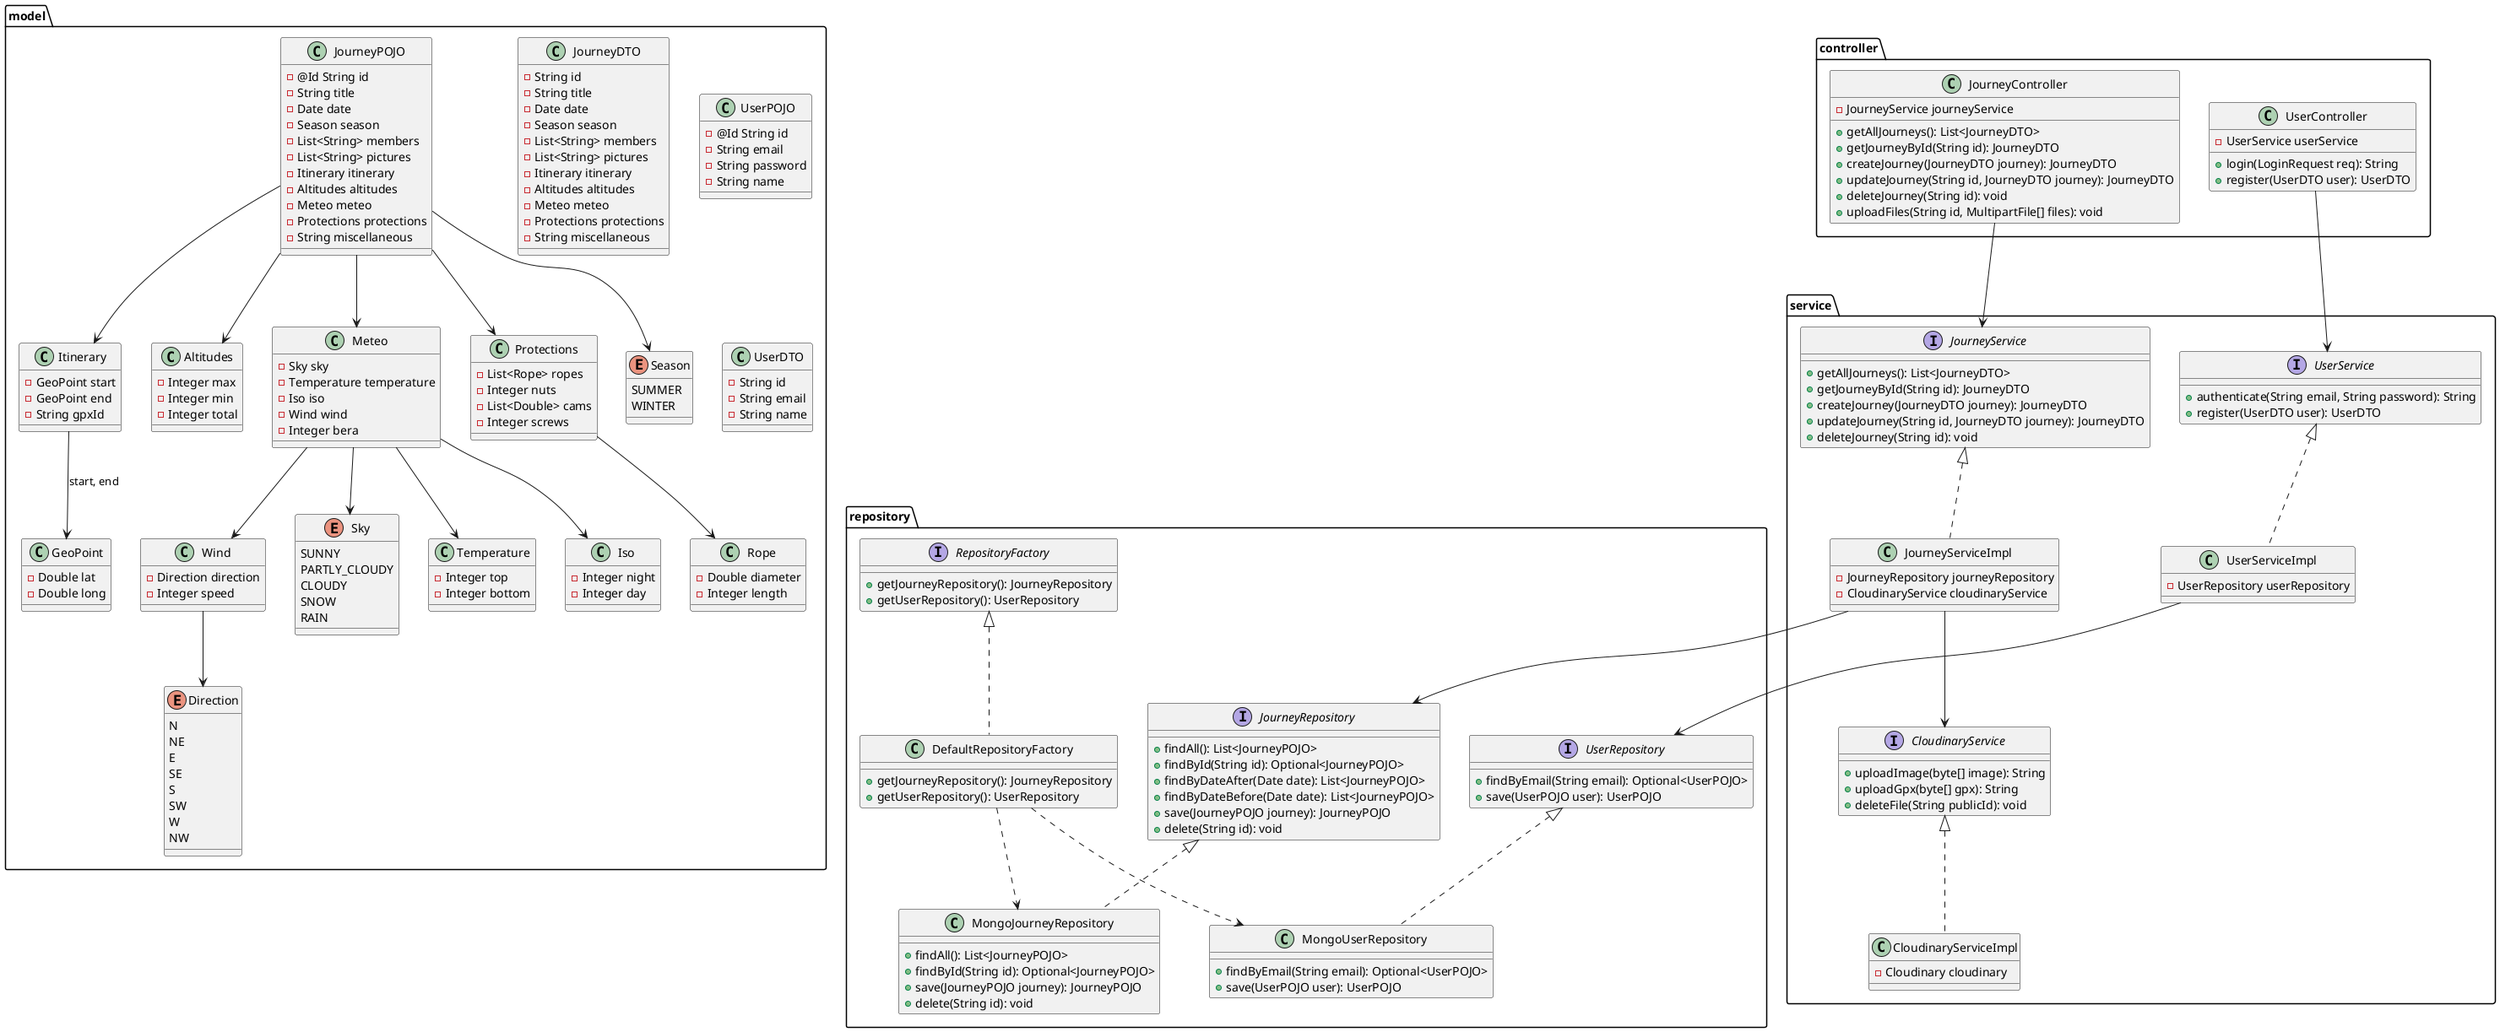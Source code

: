 @startuml

package "model" {
    enum Season {
        SUMMER
        WINTER
    }

    enum Sky {
        SUNNY
        PARTLY_CLOUDY
        CLOUDY
        SNOW
        RAIN
    }

    enum Direction {
        N
        NE
        E
        SE
        S
        SW
        W
        NW
    }

    class GeoPoint {
        -Double lat
        -Double long
    }

    class Itinerary {
        -GeoPoint start
        -GeoPoint end
        -String gpxId
    }

    class Altitudes {
        -Integer max
        -Integer min
        -Integer total
    }

    class Temperature {
        -Integer top
        -Integer bottom
    }

    class Iso {
        -Integer night
        -Integer day
    }

    class Wind {
        -Direction direction
        -Integer speed
    }

    class Meteo {
        -Sky sky
        -Temperature temperature
        -Iso iso
        -Wind wind
        -Integer bera
    }

    class Rope {
        -Double diameter
        -Integer length
    }

    class Protections {
        -List<Rope> ropes
        -Integer nuts
        -List<Double> cams
        -Integer screws
    }

    class JourneyPOJO {
        -@Id String id
        -String title
        -Date date
        -Season season
        -List<String> members
        -List<String> pictures
        -Itinerary itinerary
        -Altitudes altitudes
        -Meteo meteo
        -Protections protections
        -String miscellaneous
    }

    class JourneyDTO {
        -String id
        -String title
        -Date date
        -Season season
        -List<String> members
        -List<String> pictures
        -Itinerary itinerary
        -Altitudes altitudes
        -Meteo meteo
        -Protections protections
        -String miscellaneous
    }

    class UserPOJO {
        -@Id String id
        -String email
        -String password
        -String name
    }

    class UserDTO {
        -String id
        -String email
        -String name
    }

    ' Model relationships
    JourneyPOJO --> Season
    JourneyPOJO --> Itinerary
    JourneyPOJO --> Altitudes
    JourneyPOJO --> Meteo
    JourneyPOJO --> Protections
    
    Itinerary --> GeoPoint : start, end
    Meteo --> Sky
    Meteo --> Temperature
    Meteo --> Iso
    Meteo --> Wind
    Wind --> Direction
    Protections --> Rope
}

package "repository" {
    interface JourneyRepository {
        +findAll(): List<JourneyPOJO>
        +findById(String id): Optional<JourneyPOJO>
        +findByDateAfter(Date date): List<JourneyPOJO>
        +findByDateBefore(Date date): List<JourneyPOJO>
        +save(JourneyPOJO journey): JourneyPOJO
        +delete(String id): void
    }

    interface UserRepository {
        +findByEmail(String email): Optional<UserPOJO>
        +save(UserPOJO user): UserPOJO
    }

    class MongoJourneyRepository {
        +findAll(): List<JourneyPOJO>
        +findById(String id): Optional<JourneyPOJO>
        +save(JourneyPOJO journey): JourneyPOJO
        +delete(String id): void
    }

    class MongoUserRepository {
        +findByEmail(String email): Optional<UserPOJO>
        +save(UserPOJO user): UserPOJO
    }

    interface RepositoryFactory {
        +getJourneyRepository(): JourneyRepository
        +getUserRepository(): UserRepository
    }

    class DefaultRepositoryFactory {
        +getJourneyRepository(): JourneyRepository
        +getUserRepository(): UserRepository
    }
}

package "service" {
    interface JourneyService {
        +getAllJourneys(): List<JourneyDTO>
        +getJourneyById(String id): JourneyDTO
        +createJourney(JourneyDTO journey): JourneyDTO
        +updateJourney(String id, JourneyDTO journey): JourneyDTO
        +deleteJourney(String id): void
    }

    interface UserService {
        +authenticate(String email, String password): String
        +register(UserDTO user): UserDTO
    }

    interface CloudinaryService {
        +uploadImage(byte[] image): String
        +uploadGpx(byte[] gpx): String
        +deleteFile(String publicId): void
    }

    class JourneyServiceImpl {
        -JourneyRepository journeyRepository
        -CloudinaryService cloudinaryService
    }

    class UserServiceImpl {
        -UserRepository userRepository
    }

    class CloudinaryServiceImpl {
        -Cloudinary cloudinary
    }
}

package "controller" {
    class JourneyController {
        -JourneyService journeyService
        +getAllJourneys(): List<JourneyDTO>
        +getJourneyById(String id): JourneyDTO
        +createJourney(JourneyDTO journey): JourneyDTO
        +updateJourney(String id, JourneyDTO journey): JourneyDTO
        +deleteJourney(String id): void
        +uploadFiles(String id, MultipartFile[] files): void
    }

    class UserController {
        -UserService userService
        +login(LoginRequest req): String
        +register(UserDTO user): UserDTO
    }
}

' Relationships
JourneyRepository <|.. MongoJourneyRepository
UserRepository <|.. MongoUserRepository
RepositoryFactory <|.. DefaultRepositoryFactory
JourneyService <|.. JourneyServiceImpl
UserService <|.. UserServiceImpl
CloudinaryService <|.. CloudinaryServiceImpl

DefaultRepositoryFactory ..> MongoJourneyRepository
DefaultRepositoryFactory ..> MongoUserRepository

JourneyServiceImpl --> JourneyRepository
JourneyServiceImpl --> CloudinaryService
UserServiceImpl --> UserRepository

JourneyController --> JourneyService
UserController --> UserService

@enduml
